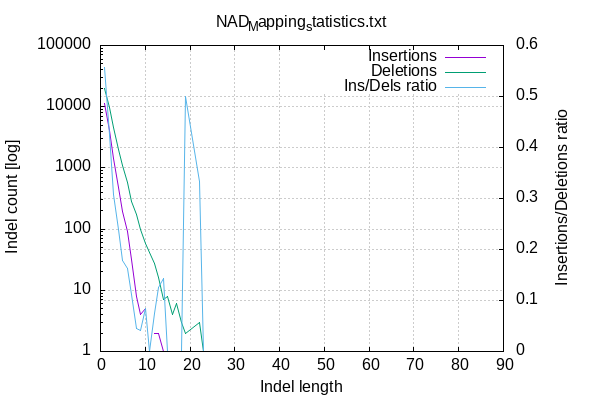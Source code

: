 
        set terminal png size 600,400 truecolor
        set output "Mapping_statistics/NAD_map-indel-dist.png"
        set grid xtics ytics y2tics back lc rgb "#cccccc"
        set style line 1 linetype 1  linecolor rgb "red"
        set style line 2 linetype 2  linecolor rgb "black"
        set style line 3 linetype 3  linecolor rgb "green"
        set style increment user
        set ylabel "Indel count [log]"
        set xlabel "Indel length"
        set y2label "Insertions/Deletions ratio"
        set log y
        set y2tics nomirror
        set ytics nomirror
        set title "NAD_Mapping_statistics.txt"
        plot '-' w l ti 'Insertions', '-' w l ti 'Deletions', '-' axes x1y2 w l ti "Ins/Dels ratio"
    1	11240
2	4059
3	1400
4	472
5	194
6	93
7	32
8	8
9	4
10	5
11	0
12	2
13	2
14	1
15	0
16	0
17	0
18	0
19	1
22	1
23	0
53	1
83	1
end
1	20203
2	9539
3	4547
4	1972
5	1091
6	571
7	285
8	176
9	99
10	59
11	42
12	27
13	16
14	7
15	8
16	4
17	6
18	3
19	2
22	3
23	1
53	0
83	0
end
1	0.556353
2	0.425516
3	0.307895
4	0.239351
5	0.177819
6	0.162872
7	0.112281
8	0.045455
9	0.040404
10	0.084746
11	0.000000
12	0.074074
13	0.125000
14	0.142857
15	0.000000
16	0.000000
17	0.000000
18	0.000000
19	0.500000
22	0.333333
23	0.000000
53	0.000000
83	0.000000
end
